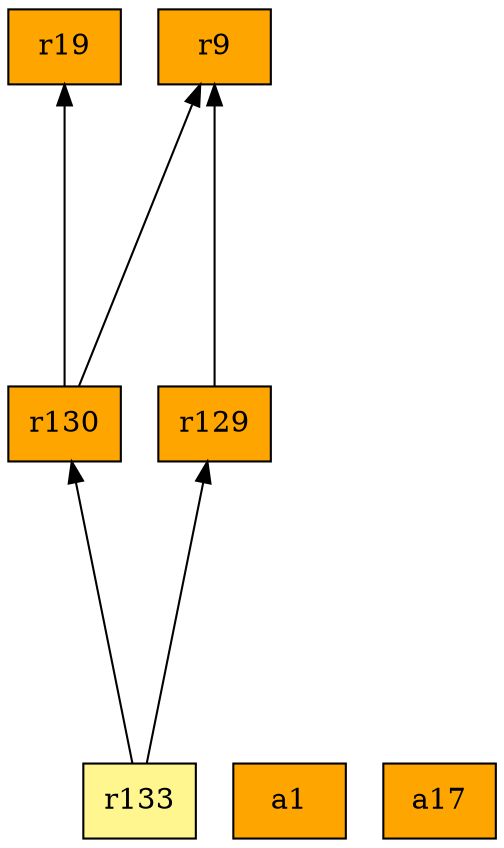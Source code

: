 digraph G {
rankdir=BT;ranksep="2.0";
"r130" [shape=record,fillcolor=orange,style=filled,label="{r130}"];
"a1" [shape=record,fillcolor=orange,style=filled,label="{a1}"];
"r129" [shape=record,fillcolor=orange,style=filled,label="{r129}"];
"r19" [shape=record,fillcolor=orange,style=filled,label="{r19}"];
"a17" [shape=record,fillcolor=orange,style=filled,label="{a17}"];
"r9" [shape=record,fillcolor=orange,style=filled,label="{r9}"];
"r133" [shape=record,fillcolor=khaki1,style=filled,label="{r133}"];
"r130" -> "r9"
"r130" -> "r19"
"r129" -> "r9"
"r133" -> "r130"
"r133" -> "r129"
}